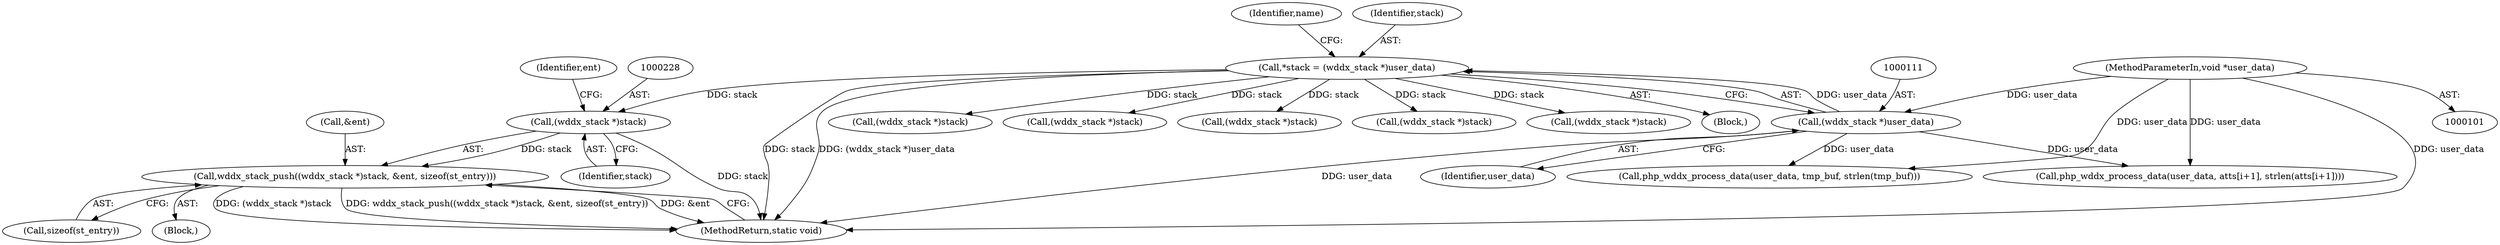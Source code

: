 digraph "0_php_2aae60461c2ff7b7fbcdd194c789ac841d0747d7@pointer" {
"1000227" [label="(Call,(wddx_stack *)stack)"];
"1000108" [label="(Call,*stack = (wddx_stack *)user_data)"];
"1000110" [label="(Call,(wddx_stack *)user_data)"];
"1000102" [label="(MethodParameterIn,void *user_data)"];
"1000226" [label="(Call,wddx_stack_push((wddx_stack *)stack, &ent, sizeof(st_entry)))"];
"1000108" [label="(Call,*stack = (wddx_stack *)user_data)"];
"1000116" [label="(Identifier,name)"];
"1000226" [label="(Call,wddx_stack_push((wddx_stack *)stack, &ent, sizeof(st_entry)))"];
"1000109" [label="(Identifier,stack)"];
"1000437" [label="(Call,(wddx_stack *)stack)"];
"1000102" [label="(MethodParameterIn,void *user_data)"];
"1000332" [label="(Call,(wddx_stack *)stack)"];
"1000232" [label="(Call,sizeof(st_entry))"];
"1000402" [label="(Call,(wddx_stack *)stack)"];
"1000110" [label="(Call,(wddx_stack *)user_data)"];
"1000180" [label="(Call,(wddx_stack *)stack)"];
"1000452" [label="(Call,(wddx_stack *)stack)"];
"1000193" [label="(Block,)"];
"1000230" [label="(Call,&ent)"];
"1000459" [label="(MethodReturn,static void)"];
"1000112" [label="(Identifier,user_data)"];
"1000227" [label="(Call,(wddx_stack *)stack)"];
"1000231" [label="(Identifier,ent)"];
"1000409" [label="(Call,php_wddx_process_data(user_data, atts[i+1], strlen(atts[i+1])))"];
"1000229" [label="(Identifier,stack)"];
"1000105" [label="(Block,)"];
"1000292" [label="(Call,php_wddx_process_data(user_data, tmp_buf, strlen(tmp_buf)))"];
"1000227" -> "1000226"  [label="AST: "];
"1000227" -> "1000229"  [label="CFG: "];
"1000228" -> "1000227"  [label="AST: "];
"1000229" -> "1000227"  [label="AST: "];
"1000231" -> "1000227"  [label="CFG: "];
"1000227" -> "1000459"  [label="DDG: stack"];
"1000227" -> "1000226"  [label="DDG: stack"];
"1000108" -> "1000227"  [label="DDG: stack"];
"1000108" -> "1000105"  [label="AST: "];
"1000108" -> "1000110"  [label="CFG: "];
"1000109" -> "1000108"  [label="AST: "];
"1000110" -> "1000108"  [label="AST: "];
"1000116" -> "1000108"  [label="CFG: "];
"1000108" -> "1000459"  [label="DDG: (wddx_stack *)user_data"];
"1000108" -> "1000459"  [label="DDG: stack"];
"1000110" -> "1000108"  [label="DDG: user_data"];
"1000108" -> "1000180"  [label="DDG: stack"];
"1000108" -> "1000332"  [label="DDG: stack"];
"1000108" -> "1000402"  [label="DDG: stack"];
"1000108" -> "1000437"  [label="DDG: stack"];
"1000108" -> "1000452"  [label="DDG: stack"];
"1000110" -> "1000112"  [label="CFG: "];
"1000111" -> "1000110"  [label="AST: "];
"1000112" -> "1000110"  [label="AST: "];
"1000110" -> "1000459"  [label="DDG: user_data"];
"1000102" -> "1000110"  [label="DDG: user_data"];
"1000110" -> "1000292"  [label="DDG: user_data"];
"1000110" -> "1000409"  [label="DDG: user_data"];
"1000102" -> "1000101"  [label="AST: "];
"1000102" -> "1000459"  [label="DDG: user_data"];
"1000102" -> "1000292"  [label="DDG: user_data"];
"1000102" -> "1000409"  [label="DDG: user_data"];
"1000226" -> "1000193"  [label="AST: "];
"1000226" -> "1000232"  [label="CFG: "];
"1000230" -> "1000226"  [label="AST: "];
"1000232" -> "1000226"  [label="AST: "];
"1000459" -> "1000226"  [label="CFG: "];
"1000226" -> "1000459"  [label="DDG: (wddx_stack *)stack"];
"1000226" -> "1000459"  [label="DDG: wddx_stack_push((wddx_stack *)stack, &ent, sizeof(st_entry))"];
"1000226" -> "1000459"  [label="DDG: &ent"];
}
